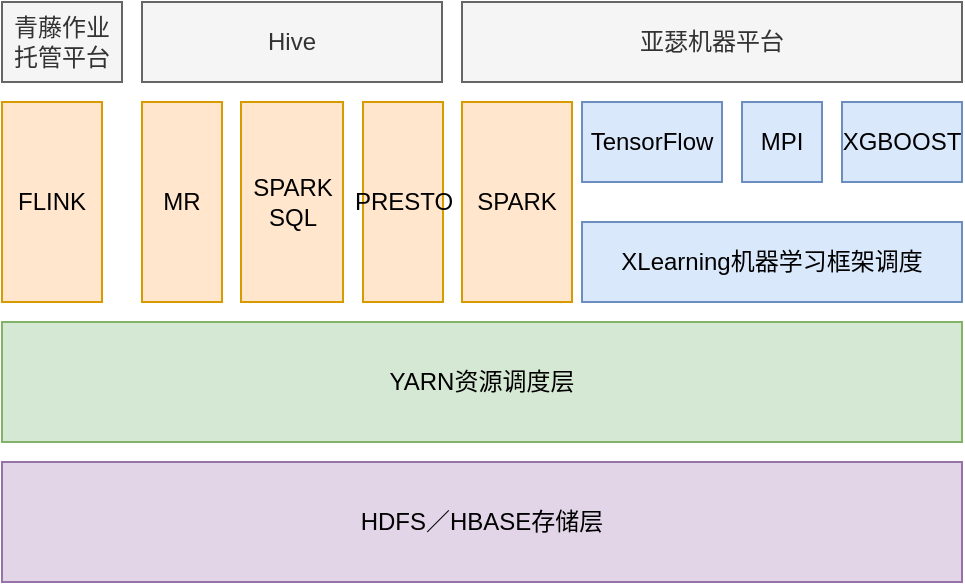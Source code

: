 <mxfile version="13.1.5" type="github">
  <diagram id="bI38N7NOpBmas-9nv6wI" name="Page-1">
    <mxGraphModel dx="946" dy="477" grid="0" gridSize="10" guides="1" tooltips="1" connect="1" arrows="1" fold="1" page="1" pageScale="1" pageWidth="827" pageHeight="1169" math="0" shadow="0">
      <root>
        <mxCell id="0" />
        <mxCell id="1" parent="0" />
        <mxCell id="HeVdUEJTRXUiOUESFfuC-1" value="HDFS／HBASE存储层" style="rounded=0;whiteSpace=wrap;html=1;fillColor=#e1d5e7;strokeColor=#9673a6;" parent="1" vertex="1">
          <mxGeometry x="150" y="350" width="480" height="60" as="geometry" />
        </mxCell>
        <mxCell id="HeVdUEJTRXUiOUESFfuC-2" value="YARN资源调度层" style="rounded=0;whiteSpace=wrap;html=1;fillColor=#d5e8d4;strokeColor=#82b366;" parent="1" vertex="1">
          <mxGeometry x="150" y="280" width="480" height="60" as="geometry" />
        </mxCell>
        <mxCell id="HeVdUEJTRXUiOUESFfuC-3" value="MR" style="rounded=0;whiteSpace=wrap;html=1;fillColor=#ffe6cc;strokeColor=#d79b00;" parent="1" vertex="1">
          <mxGeometry x="220" y="170" width="40" height="100" as="geometry" />
        </mxCell>
        <mxCell id="HeVdUEJTRXUiOUESFfuC-4" value="FLINK" style="rounded=0;whiteSpace=wrap;html=1;fillColor=#ffe6cc;strokeColor=#d79b00;" parent="1" vertex="1">
          <mxGeometry x="150" y="170" width="50" height="100" as="geometry" />
        </mxCell>
        <mxCell id="HeVdUEJTRXUiOUESFfuC-5" value="SPARK" style="rounded=0;whiteSpace=wrap;html=1;fillColor=#ffe6cc;strokeColor=#d79b00;" parent="1" vertex="1">
          <mxGeometry x="380" y="170" width="55" height="100" as="geometry" />
        </mxCell>
        <mxCell id="HeVdUEJTRXUiOUESFfuC-6" value="XLearning机器学习框架调度" style="rounded=0;whiteSpace=wrap;html=1;fillColor=#dae8fc;strokeColor=#6c8ebf;" parent="1" vertex="1">
          <mxGeometry x="440" y="230" width="190" height="40" as="geometry" />
        </mxCell>
        <mxCell id="HeVdUEJTRXUiOUESFfuC-7" value="TensorFlow" style="rounded=0;whiteSpace=wrap;html=1;fillColor=#dae8fc;strokeColor=#6c8ebf;" parent="1" vertex="1">
          <mxGeometry x="440" y="170" width="70" height="40" as="geometry" />
        </mxCell>
        <mxCell id="HeVdUEJTRXUiOUESFfuC-8" value="MPI" style="rounded=0;whiteSpace=wrap;html=1;fillColor=#dae8fc;strokeColor=#6c8ebf;" parent="1" vertex="1">
          <mxGeometry x="520" y="170" width="40" height="40" as="geometry" />
        </mxCell>
        <mxCell id="HeVdUEJTRXUiOUESFfuC-9" value="XGBOOST" style="rounded=0;whiteSpace=wrap;html=1;fillColor=#dae8fc;strokeColor=#6c8ebf;" parent="1" vertex="1">
          <mxGeometry x="570" y="170" width="60" height="40" as="geometry" />
        </mxCell>
        <mxCell id="HeVdUEJTRXUiOUESFfuC-11" value="SPARK&lt;br&gt;SQL" style="rounded=0;whiteSpace=wrap;html=1;fillColor=#ffe6cc;strokeColor=#d79b00;" parent="1" vertex="1">
          <mxGeometry x="269.5" y="170" width="51" height="100" as="geometry" />
        </mxCell>
        <mxCell id="HeVdUEJTRXUiOUESFfuC-12" value="亚瑟机器平台" style="rounded=0;whiteSpace=wrap;html=1;fillColor=#f5f5f5;strokeColor=#666666;fontColor=#333333;" parent="1" vertex="1">
          <mxGeometry x="380" y="120" width="250" height="40" as="geometry" />
        </mxCell>
        <mxCell id="HeVdUEJTRXUiOUESFfuC-13" value="Hive" style="rounded=0;whiteSpace=wrap;html=1;fillColor=#f5f5f5;strokeColor=#666666;fontColor=#333333;" parent="1" vertex="1">
          <mxGeometry x="220" y="120" width="150" height="40" as="geometry" />
        </mxCell>
        <mxCell id="HeVdUEJTRXUiOUESFfuC-14" value="青藤作业托管平台" style="rounded=0;whiteSpace=wrap;html=1;fillColor=#f5f5f5;strokeColor=#666666;fontColor=#333333;" parent="1" vertex="1">
          <mxGeometry x="150" y="120" width="60" height="40" as="geometry" />
        </mxCell>
        <mxCell id="HeVdUEJTRXUiOUESFfuC-15" value="PRESTO" style="rounded=0;whiteSpace=wrap;html=1;fillColor=#ffe6cc;strokeColor=#d79b00;" parent="1" vertex="1">
          <mxGeometry x="330.5" y="170" width="40" height="100" as="geometry" />
        </mxCell>
      </root>
    </mxGraphModel>
  </diagram>
</mxfile>
